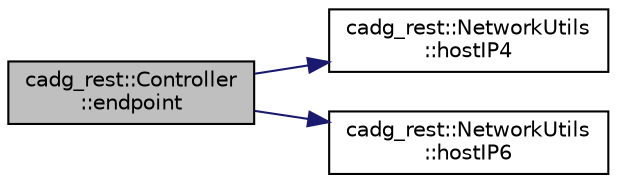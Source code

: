 digraph "cadg_rest::Controller::endpoint"
{
 // LATEX_PDF_SIZE
  edge [fontname="Helvetica",fontsize="10",labelfontname="Helvetica",labelfontsize="10"];
  node [fontname="Helvetica",fontsize="10",shape=record];
  rankdir="LR";
  Node8 [label="cadg_rest::Controller\l::endpoint",height=0.2,width=0.4,color="black", fillcolor="grey75", style="filled", fontcolor="black",tooltip=" "];
  Node8 -> Node9 [color="midnightblue",fontsize="10",style="solid",fontname="Helvetica"];
  Node9 [label="cadg_rest::NetworkUtils\l::hostIP4",height=0.2,width=0.4,color="black", fillcolor="white", style="filled",URL="$classcadg__rest_1_1_network_utils.html#ac8093c0b7c4ce8a9deab5febb872b894",tooltip=" "];
  Node8 -> Node10 [color="midnightblue",fontsize="10",style="solid",fontname="Helvetica"];
  Node10 [label="cadg_rest::NetworkUtils\l::hostIP6",height=0.2,width=0.4,color="black", fillcolor="white", style="filled",URL="$classcadg__rest_1_1_network_utils.html#ab398011818d40b7f7fb040e755decc86",tooltip=" "];
}

